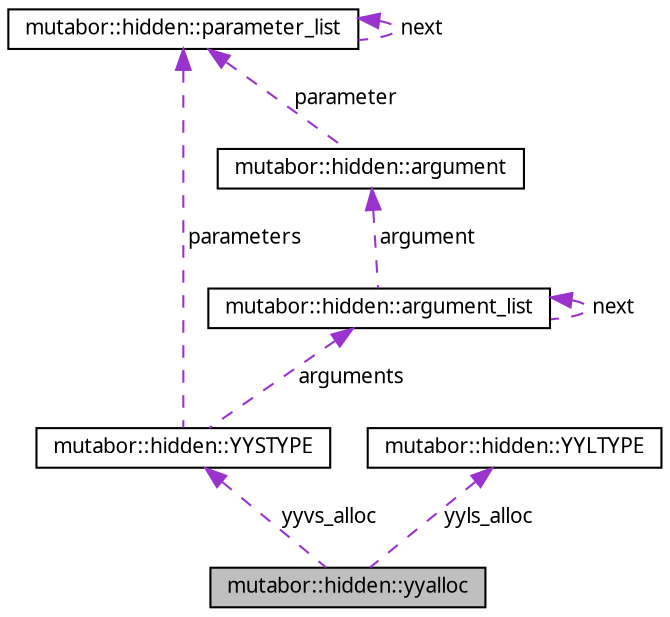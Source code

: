 digraph "mutabor::hidden::yyalloc"
{
  edge [fontname="Sans",fontsize="10",labelfontname="Sans",labelfontsize="10"];
  node [fontname="Sans",fontsize="10",shape=record];
  Node1 [label="mutabor::hidden::yyalloc",height=0.2,width=0.4,color="black", fillcolor="grey75", style="filled", fontcolor="black"];
  Node2 -> Node1 [dir="back",color="darkorchid3",fontsize="10",style="dashed",label=" yyvs_alloc" ,fontname="Sans"];
  Node2 [label="mutabor::hidden::YYSTYPE",height=0.2,width=0.4,color="black", fillcolor="white", style="filled",URL="$d3/d6c/unionmutabor_1_1hidden_1_1YYSTYPE.html"];
  Node3 -> Node2 [dir="back",color="darkorchid3",fontsize="10",style="dashed",label=" parameters" ,fontname="Sans"];
  Node3 [label="mutabor::hidden::parameter_list",height=0.2,width=0.4,color="black", fillcolor="white", style="filled",URL="$d4/d9f/structmutabor_1_1hidden_1_1parameter__list.html"];
  Node3 -> Node3 [dir="back",color="darkorchid3",fontsize="10",style="dashed",label=" next" ,fontname="Sans"];
  Node4 -> Node2 [dir="back",color="darkorchid3",fontsize="10",style="dashed",label=" arguments" ,fontname="Sans"];
  Node4 [label="mutabor::hidden::argument_list",height=0.2,width=0.4,color="black", fillcolor="white", style="filled",URL="$d7/ddb/structmutabor_1_1hidden_1_1argument__list.html"];
  Node5 -> Node4 [dir="back",color="darkorchid3",fontsize="10",style="dashed",label=" argument" ,fontname="Sans"];
  Node5 [label="mutabor::hidden::argument",height=0.2,width=0.4,color="black", fillcolor="white", style="filled",URL="$d8/d96/structmutabor_1_1hidden_1_1argument.html"];
  Node3 -> Node5 [dir="back",color="darkorchid3",fontsize="10",style="dashed",label=" parameter" ,fontname="Sans"];
  Node4 -> Node4 [dir="back",color="darkorchid3",fontsize="10",style="dashed",label=" next" ,fontname="Sans"];
  Node6 -> Node1 [dir="back",color="darkorchid3",fontsize="10",style="dashed",label=" yyls_alloc" ,fontname="Sans"];
  Node6 [label="mutabor::hidden::YYLTYPE",height=0.2,width=0.4,color="black", fillcolor="white", style="filled",URL="$d8/d4e/structmutabor_1_1hidden_1_1YYLTYPE.html"];
}
